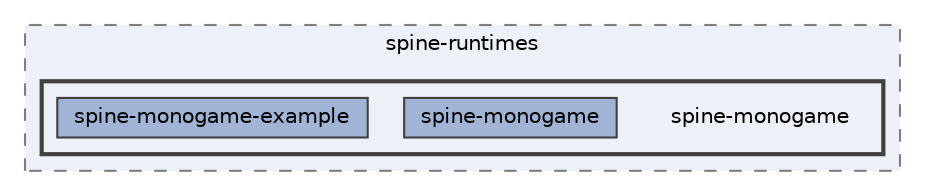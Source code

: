 digraph "external/spine-runtimes/spine-monogame"
{
 // LATEX_PDF_SIZE
  bgcolor="transparent";
  edge [fontname=Helvetica,fontsize=10,labelfontname=Helvetica,labelfontsize=10];
  node [fontname=Helvetica,fontsize=10,shape=box,height=0.2,width=0.4];
  compound=true
  subgraph clusterdir_94c52e4671823048607ba4e9620d2ef0 {
    graph [ bgcolor="#edf0f7", pencolor="grey50", label="spine-runtimes", fontname=Helvetica,fontsize=10 style="filled,dashed", URL="dir_94c52e4671823048607ba4e9620d2ef0.html",tooltip=""]
  subgraph clusterdir_7a961ffd52da9f85abd34a05e759f32a {
    graph [ bgcolor="#edf0f7", pencolor="grey25", label="", fontname=Helvetica,fontsize=10 style="filled,bold", URL="dir_7a961ffd52da9f85abd34a05e759f32a.html",tooltip=""]
    dir_7a961ffd52da9f85abd34a05e759f32a [shape=plaintext, label="spine-monogame"];
  dir_d1d0d21261b828fe3c20f1cde9d763d1 [label="spine-monogame", fillcolor="#a2b4d6", color="grey25", style="filled", URL="dir_d1d0d21261b828fe3c20f1cde9d763d1.html",tooltip=""];
  dir_ce10d474f2b16365dd35eac4ab3aaabe [label="spine-monogame-example", fillcolor="#a2b4d6", color="grey25", style="filled", URL="dir_ce10d474f2b16365dd35eac4ab3aaabe.html",tooltip=""];
  }
  }
}
